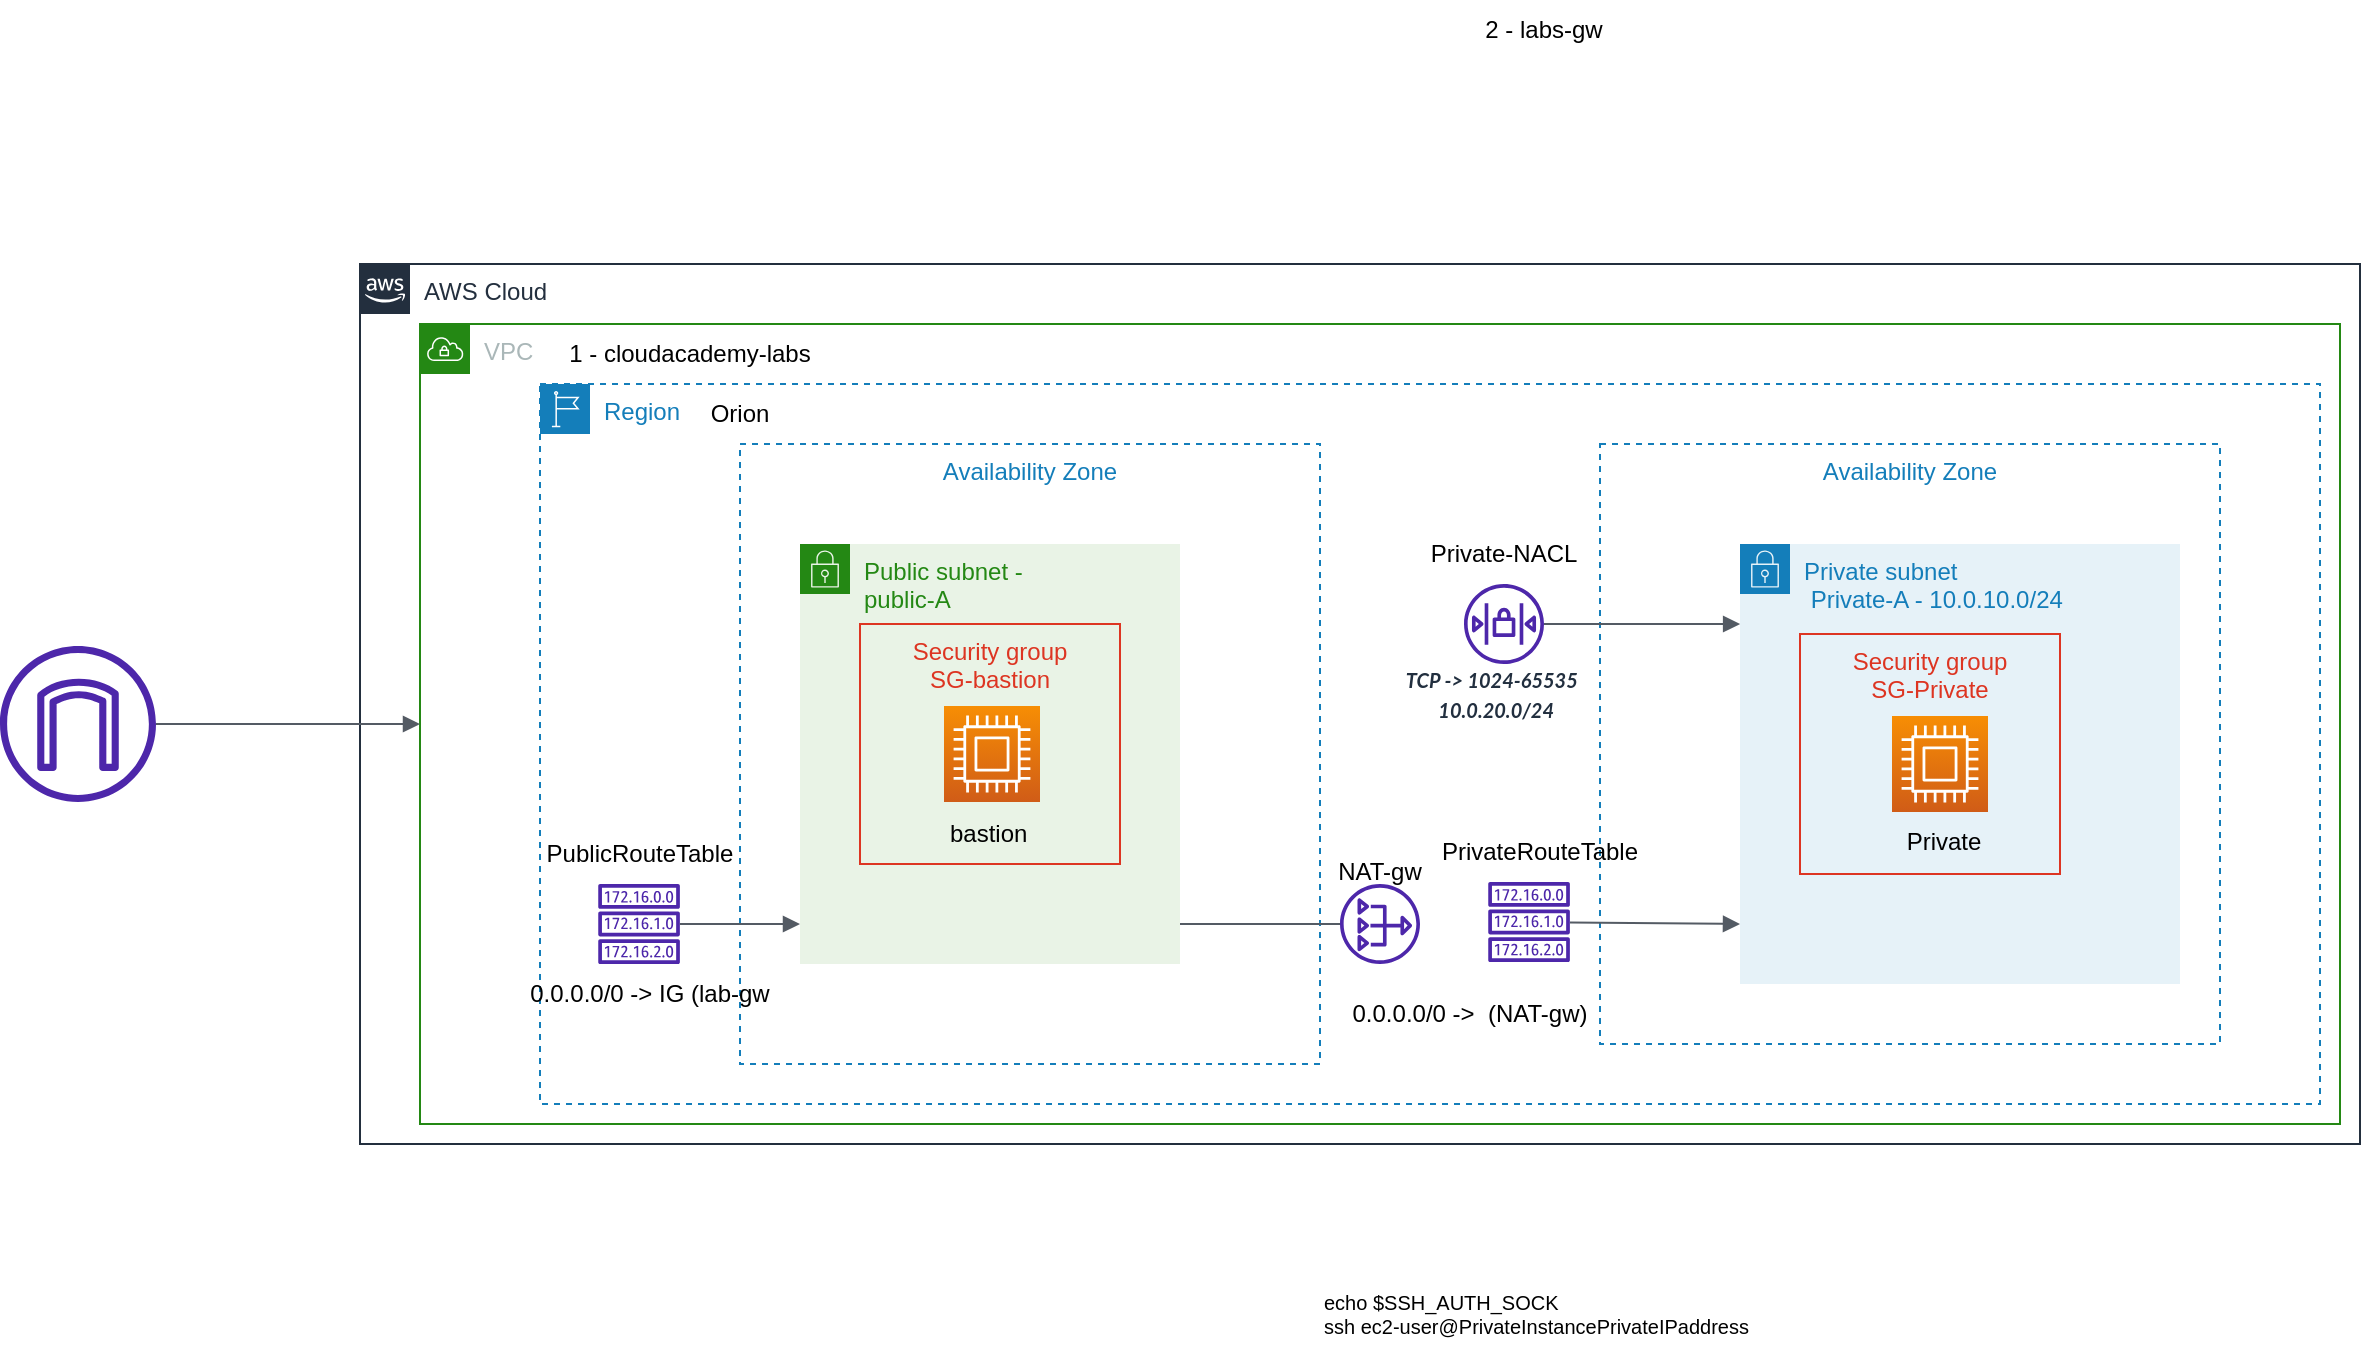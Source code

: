 <mxfile version="20.8.22" type="github">
  <diagram name="Page-1" id="RfIlJ-SFWWCpv33yda18">
    <mxGraphModel dx="1961" dy="635" grid="1" gridSize="10" guides="1" tooltips="1" connect="1" arrows="1" fold="1" page="1" pageScale="1" pageWidth="850" pageHeight="1100" math="0" shadow="0">
      <root>
        <mxCell id="0" />
        <mxCell id="1" parent="0" />
        <mxCell id="rt-z2PcK_egYxDucwFoX-2" value="AWS Cloud" style="points=[[0,0],[0.25,0],[0.5,0],[0.75,0],[1,0],[1,0.25],[1,0.5],[1,0.75],[1,1],[0.75,1],[0.5,1],[0.25,1],[0,1],[0,0.75],[0,0.5],[0,0.25]];outlineConnect=0;gradientColor=none;html=1;whiteSpace=wrap;fontSize=12;fontStyle=0;container=1;pointerEvents=0;collapsible=0;recursiveResize=0;shape=mxgraph.aws4.group;grIcon=mxgraph.aws4.group_aws_cloud_alt;strokeColor=#232F3E;fillColor=none;verticalAlign=top;align=left;spacingLeft=30;fontColor=#232F3E;dashed=0;" parent="1" vertex="1">
          <mxGeometry x="-160" y="280" width="1000" height="440" as="geometry" />
        </mxCell>
        <mxCell id="rt-z2PcK_egYxDucwFoX-3" value="Region" style="points=[[0,0],[0.25,0],[0.5,0],[0.75,0],[1,0],[1,0.25],[1,0.5],[1,0.75],[1,1],[0.75,1],[0.5,1],[0.25,1],[0,1],[0,0.75],[0,0.5],[0,0.25]];outlineConnect=0;gradientColor=none;html=1;whiteSpace=wrap;fontSize=12;fontStyle=0;container=1;pointerEvents=0;collapsible=0;recursiveResize=0;shape=mxgraph.aws4.group;grIcon=mxgraph.aws4.group_region;strokeColor=#147EBA;fillColor=none;verticalAlign=top;align=left;spacingLeft=30;fontColor=#147EBA;dashed=1;" parent="1" vertex="1">
          <mxGeometry x="-70" y="340" width="890" height="360" as="geometry" />
        </mxCell>
        <mxCell id="rt-z2PcK_egYxDucwFoX-4" value="Availability Zone" style="fillColor=none;strokeColor=#147EBA;dashed=1;verticalAlign=top;fontStyle=0;fontColor=#147EBA;" parent="rt-z2PcK_egYxDucwFoX-3" vertex="1">
          <mxGeometry x="100" y="30" width="290" height="310" as="geometry" />
        </mxCell>
        <mxCell id="rt-z2PcK_egYxDucwFoX-5" value="Availability Zone" style="fillColor=none;strokeColor=#147EBA;dashed=1;verticalAlign=top;fontStyle=0;fontColor=#147EBA;" parent="rt-z2PcK_egYxDucwFoX-3" vertex="1">
          <mxGeometry x="530" y="30" width="310" height="300" as="geometry" />
        </mxCell>
        <mxCell id="rt-z2PcK_egYxDucwFoX-6" value="Public subnet -&amp;nbsp;&lt;br&gt;public-A&amp;nbsp;" style="points=[[0,0],[0.25,0],[0.5,0],[0.75,0],[1,0],[1,0.25],[1,0.5],[1,0.75],[1,1],[0.75,1],[0.5,1],[0.25,1],[0,1],[0,0.75],[0,0.5],[0,0.25]];outlineConnect=0;gradientColor=none;html=1;whiteSpace=wrap;fontSize=12;fontStyle=0;container=1;pointerEvents=0;collapsible=0;recursiveResize=0;shape=mxgraph.aws4.group;grIcon=mxgraph.aws4.group_security_group;grStroke=0;strokeColor=#248814;fillColor=#E9F3E6;verticalAlign=top;align=left;spacingLeft=30;fontColor=#248814;dashed=0;" parent="rt-z2PcK_egYxDucwFoX-3" vertex="1">
          <mxGeometry x="130" y="80" width="190" height="210" as="geometry" />
        </mxCell>
        <mxCell id="rt-z2PcK_egYxDucwFoX-7" value="Private subnet&amp;nbsp;&lt;br&gt;&amp;nbsp;Private-A -&amp;nbsp;10.0.10.0/24" style="points=[[0,0],[0.25,0],[0.5,0],[0.75,0],[1,0],[1,0.25],[1,0.5],[1,0.75],[1,1],[0.75,1],[0.5,1],[0.25,1],[0,1],[0,0.75],[0,0.5],[0,0.25]];outlineConnect=0;gradientColor=none;html=1;whiteSpace=wrap;fontSize=12;fontStyle=0;container=1;pointerEvents=0;collapsible=0;recursiveResize=0;shape=mxgraph.aws4.group;grIcon=mxgraph.aws4.group_security_group;grStroke=0;strokeColor=#147EBA;fillColor=#E6F2F8;verticalAlign=top;align=left;spacingLeft=30;fontColor=#147EBA;dashed=0;" parent="rt-z2PcK_egYxDucwFoX-3" vertex="1">
          <mxGeometry x="600" y="80" width="220" height="220" as="geometry" />
        </mxCell>
        <mxCell id="rt-z2PcK_egYxDucwFoX-8" value="Orion" style="text;html=1;strokeColor=none;fillColor=none;align=center;verticalAlign=middle;whiteSpace=wrap;rounded=0;" parent="rt-z2PcK_egYxDucwFoX-3" vertex="1">
          <mxGeometry x="70" width="60" height="30" as="geometry" />
        </mxCell>
        <mxCell id="rt-z2PcK_egYxDucwFoX-20" value="Security group&#xa;SG-bastion" style="fillColor=none;strokeColor=#DD3522;verticalAlign=top;fontStyle=0;fontColor=#DD3522;" parent="rt-z2PcK_egYxDucwFoX-3" vertex="1">
          <mxGeometry x="160" y="120" width="130" height="120" as="geometry" />
        </mxCell>
        <mxCell id="bbcitxbQNmKWr8xey9Zj-7" value="" style="sketch=0;points=[[0,0,0],[0.25,0,0],[0.5,0,0],[0.75,0,0],[1,0,0],[0,1,0],[0.25,1,0],[0.5,1,0],[0.75,1,0],[1,1,0],[0,0.25,0],[0,0.5,0],[0,0.75,0],[1,0.25,0],[1,0.5,0],[1,0.75,0]];outlineConnect=0;fontColor=#232F3E;gradientColor=#F78E04;gradientDirection=north;fillColor=#D05C17;strokeColor=#ffffff;dashed=0;verticalLabelPosition=bottom;verticalAlign=top;align=center;html=1;fontSize=12;fontStyle=0;aspect=fixed;shape=mxgraph.aws4.resourceIcon;resIcon=mxgraph.aws4.compute;" vertex="1" parent="rt-z2PcK_egYxDucwFoX-3">
          <mxGeometry x="676" y="166" width="48" height="48" as="geometry" />
        </mxCell>
        <mxCell id="bbcitxbQNmKWr8xey9Zj-8" value="Private" style="text;html=1;strokeColor=none;fillColor=none;align=center;verticalAlign=middle;whiteSpace=wrap;rounded=0;" vertex="1" parent="rt-z2PcK_egYxDucwFoX-3">
          <mxGeometry x="672" y="214" width="60" height="30" as="geometry" />
        </mxCell>
        <mxCell id="bbcitxbQNmKWr8xey9Zj-9" value="Security group&#xa;SG-Private" style="fillColor=none;strokeColor=#DD3522;verticalAlign=top;fontStyle=0;fontColor=#DD3522;" vertex="1" parent="rt-z2PcK_egYxDucwFoX-3">
          <mxGeometry x="630" y="125" width="130" height="120" as="geometry" />
        </mxCell>
        <mxCell id="rt-z2PcK_egYxDucwFoX-10" value="VPC" style="points=[[0,0],[0.25,0],[0.5,0],[0.75,0],[1,0],[1,0.25],[1,0.5],[1,0.75],[1,1],[0.75,1],[0.5,1],[0.25,1],[0,1],[0,0.75],[0,0.5],[0,0.25]];outlineConnect=0;gradientColor=none;html=1;whiteSpace=wrap;fontSize=12;fontStyle=0;container=1;pointerEvents=0;collapsible=0;recursiveResize=0;shape=mxgraph.aws4.group;grIcon=mxgraph.aws4.group_vpc;strokeColor=#248814;fillColor=none;verticalAlign=top;align=left;spacingLeft=30;fontColor=#AAB7B8;dashed=0;" parent="1" vertex="1">
          <mxGeometry x="-130" y="310" width="960" height="400" as="geometry" />
        </mxCell>
        <mxCell id="rt-z2PcK_egYxDucwFoX-11" value="1 - cloudacademy-labs" style="text;html=1;strokeColor=none;fillColor=none;align=center;verticalAlign=middle;whiteSpace=wrap;rounded=0;" parent="rt-z2PcK_egYxDucwFoX-10" vertex="1">
          <mxGeometry x="30" width="210" height="30" as="geometry" />
        </mxCell>
        <mxCell id="rt-z2PcK_egYxDucwFoX-19" value="" style="sketch=0;points=[[0,0,0],[0.25,0,0],[0.5,0,0],[0.75,0,0],[1,0,0],[0,1,0],[0.25,1,0],[0.5,1,0],[0.75,1,0],[1,1,0],[0,0.25,0],[0,0.5,0],[0,0.75,0],[1,0.25,0],[1,0.5,0],[1,0.75,0]];outlineConnect=0;fontColor=#232F3E;gradientColor=#F78E04;gradientDirection=north;fillColor=#D05C17;strokeColor=#ffffff;dashed=0;verticalLabelPosition=bottom;verticalAlign=top;align=center;html=1;fontSize=12;fontStyle=0;aspect=fixed;shape=mxgraph.aws4.resourceIcon;resIcon=mxgraph.aws4.compute;" parent="rt-z2PcK_egYxDucwFoX-10" vertex="1">
          <mxGeometry x="262" y="191" width="48" height="48" as="geometry" />
        </mxCell>
        <mxCell id="rt-z2PcK_egYxDucwFoX-9" value="bastion&amp;nbsp;" style="text;html=1;strokeColor=none;fillColor=none;align=center;verticalAlign=middle;whiteSpace=wrap;rounded=0;" parent="rt-z2PcK_egYxDucwFoX-10" vertex="1">
          <mxGeometry x="256" y="240" width="60" height="30" as="geometry" />
        </mxCell>
        <mxCell id="rt-z2PcK_egYxDucwFoX-16" value="" style="sketch=0;outlineConnect=0;fontColor=#232F3E;gradientColor=none;fillColor=#4D27AA;strokeColor=none;dashed=0;verticalLabelPosition=bottom;verticalAlign=top;align=center;html=1;fontSize=12;fontStyle=0;aspect=fixed;pointerEvents=1;shape=mxgraph.aws4.route_table;" parent="rt-z2PcK_egYxDucwFoX-10" vertex="1">
          <mxGeometry x="89" y="280" width="41.06" height="40" as="geometry" />
        </mxCell>
        <mxCell id="rt-z2PcK_egYxDucwFoX-23" value="PublicRouteTable" style="text;html=1;strokeColor=none;fillColor=none;align=center;verticalAlign=middle;whiteSpace=wrap;rounded=0;" parent="rt-z2PcK_egYxDucwFoX-10" vertex="1">
          <mxGeometry x="79.53" y="250" width="60" height="30" as="geometry" />
        </mxCell>
        <mxCell id="rt-z2PcK_egYxDucwFoX-17" value="" style="sketch=0;outlineConnect=0;fontColor=#232F3E;gradientColor=none;fillColor=#4D27AA;strokeColor=none;dashed=0;verticalLabelPosition=bottom;verticalAlign=top;align=center;html=1;fontSize=12;fontStyle=0;aspect=fixed;pointerEvents=1;shape=mxgraph.aws4.route_table;" parent="rt-z2PcK_egYxDucwFoX-10" vertex="1">
          <mxGeometry x="534" y="279" width="41.06" height="40" as="geometry" />
        </mxCell>
        <mxCell id="rt-z2PcK_egYxDucwFoX-22" value="PrivateRouteTable" style="text;html=1;strokeColor=none;fillColor=none;align=center;verticalAlign=middle;whiteSpace=wrap;rounded=0;" parent="rt-z2PcK_egYxDucwFoX-10" vertex="1">
          <mxGeometry x="530" y="249" width="60" height="30" as="geometry" />
        </mxCell>
        <mxCell id="rt-z2PcK_egYxDucwFoX-18" value="0.0.0.0/0 -&amp;gt; IG (lab-gw" style="text;html=1;strokeColor=none;fillColor=none;align=center;verticalAlign=middle;whiteSpace=wrap;rounded=0;" parent="rt-z2PcK_egYxDucwFoX-10" vertex="1">
          <mxGeometry x="50" y="320" width="130" height="30" as="geometry" />
        </mxCell>
        <mxCell id="bbcitxbQNmKWr8xey9Zj-1" value="" style="sketch=0;outlineConnect=0;fontColor=#232F3E;gradientColor=none;fillColor=#4D27AA;strokeColor=none;dashed=0;verticalLabelPosition=bottom;verticalAlign=top;align=center;html=1;fontSize=12;fontStyle=0;aspect=fixed;pointerEvents=1;shape=mxgraph.aws4.network_access_control_list;" vertex="1" parent="rt-z2PcK_egYxDucwFoX-10">
          <mxGeometry x="522" y="130" width="40" height="40" as="geometry" />
        </mxCell>
        <mxCell id="bbcitxbQNmKWr8xey9Zj-3" value="Private-NACL" style="text;html=1;strokeColor=none;fillColor=none;align=center;verticalAlign=middle;whiteSpace=wrap;rounded=0;" vertex="1" parent="rt-z2PcK_egYxDucwFoX-10">
          <mxGeometry x="500" y="100" width="84" height="30" as="geometry" />
        </mxCell>
        <mxCell id="bbcitxbQNmKWr8xey9Zj-6" value="&lt;b style=&quot;font-size: 10px;&quot;&gt;&lt;em style=&quot;color: rgb(34, 47, 63); font-family: Lato, &amp;quot;Helvetica Neue&amp;quot;, Helvetica, Roboto, sans-serif; text-align: left; background-color: rgb(255, 255, 255);&quot;&gt;&lt;font style=&quot;font-size: 10px;&quot;&gt;TCP -&amp;gt; 1024-65535&amp;nbsp;&lt;br&gt;&amp;nbsp;&lt;/font&gt;&lt;/em&gt;&lt;font style=&quot;font-size: 10px;&quot; face=&quot;Lato, Helvetica Neue, Helvetica, Roboto, sans-serif&quot; color=&quot;#222f3f&quot;&gt;&lt;i&gt;10.0.20.0/24&lt;/i&gt;&lt;/font&gt;&lt;/b&gt;" style="text;html=1;strokeColor=none;fillColor=none;align=center;verticalAlign=middle;whiteSpace=wrap;rounded=0;" vertex="1" parent="rt-z2PcK_egYxDucwFoX-10">
          <mxGeometry x="450" y="170" width="174" height="30" as="geometry" />
        </mxCell>
        <mxCell id="bbcitxbQNmKWr8xey9Zj-11" value="" style="sketch=0;outlineConnect=0;fontColor=#232F3E;gradientColor=none;fillColor=#4D27AA;strokeColor=none;dashed=0;verticalLabelPosition=bottom;verticalAlign=top;align=center;html=1;fontSize=12;fontStyle=0;aspect=fixed;pointerEvents=1;shape=mxgraph.aws4.nat_gateway;" vertex="1" parent="rt-z2PcK_egYxDucwFoX-10">
          <mxGeometry x="460" y="280" width="40" height="40" as="geometry" />
        </mxCell>
        <mxCell id="bbcitxbQNmKWr8xey9Zj-13" value="" style="html=1;endArrow=none;elbow=vertical;startArrow=none;endFill=0;strokeColor=#545B64;rounded=0;" edge="1" parent="rt-z2PcK_egYxDucwFoX-10">
          <mxGeometry width="100" relative="1" as="geometry">
            <mxPoint x="380" y="300" as="sourcePoint" />
            <mxPoint x="460" y="300" as="targetPoint" />
          </mxGeometry>
        </mxCell>
        <mxCell id="bbcitxbQNmKWr8xey9Zj-14" value="0.0.0.0/0 -&amp;gt;&amp;nbsp; (NAT-gw)" style="text;html=1;strokeColor=none;fillColor=none;align=center;verticalAlign=middle;whiteSpace=wrap;rounded=0;" vertex="1" parent="rt-z2PcK_egYxDucwFoX-10">
          <mxGeometry x="460" y="330" width="130" height="30" as="geometry" />
        </mxCell>
        <mxCell id="bbcitxbQNmKWr8xey9Zj-15" value="NAT-gw" style="text;html=1;strokeColor=none;fillColor=none;align=center;verticalAlign=middle;whiteSpace=wrap;rounded=0;" vertex="1" parent="rt-z2PcK_egYxDucwFoX-10">
          <mxGeometry x="450" y="259" width="60" height="30" as="geometry" />
        </mxCell>
        <mxCell id="rt-z2PcK_egYxDucwFoX-12" value="" style="sketch=0;outlineConnect=0;fontColor=#232F3E;gradientColor=none;fillColor=#4D27AA;strokeColor=none;dashed=0;verticalLabelPosition=bottom;verticalAlign=top;align=center;html=1;fontSize=12;fontStyle=0;aspect=fixed;pointerEvents=1;shape=mxgraph.aws4.internet_gateway;" parent="1" vertex="1">
          <mxGeometry x="-340" y="471" width="78" height="78" as="geometry" />
        </mxCell>
        <mxCell id="rt-z2PcK_egYxDucwFoX-13" value="2 - labs-gw" style="text;html=1;strokeColor=none;fillColor=none;align=center;verticalAlign=middle;whiteSpace=wrap;rounded=0;" parent="1" vertex="1">
          <mxGeometry x="390" y="148" width="84" height="30" as="geometry" />
        </mxCell>
        <mxCell id="rt-z2PcK_egYxDucwFoX-15" value="" style="html=1;endArrow=none;elbow=vertical;startArrow=block;startFill=1;strokeColor=#545B64;rounded=0;" parent="1" target="rt-z2PcK_egYxDucwFoX-12" edge="1" source="rt-z2PcK_egYxDucwFoX-10">
          <mxGeometry width="100" relative="1" as="geometry">
            <mxPoint x="-180" y="559" as="sourcePoint" />
            <mxPoint x="420" y="360" as="targetPoint" />
          </mxGeometry>
        </mxCell>
        <mxCell id="rt-z2PcK_egYxDucwFoX-24" value="" style="edgeStyle=orthogonalEdgeStyle;html=1;endArrow=block;elbow=vertical;startArrow=none;endFill=1;strokeColor=#545B64;rounded=0;" parent="1" source="rt-z2PcK_egYxDucwFoX-16" edge="1">
          <mxGeometry width="100" relative="1" as="geometry">
            <mxPoint x="390" y="510" as="sourcePoint" />
            <mxPoint x="60" y="610" as="targetPoint" />
          </mxGeometry>
        </mxCell>
        <mxCell id="rt-z2PcK_egYxDucwFoX-26" value="" style="html=1;endArrow=block;elbow=vertical;startArrow=none;endFill=1;strokeColor=#545B64;rounded=0;" parent="1" source="rt-z2PcK_egYxDucwFoX-17" edge="1">
          <mxGeometry width="100" relative="1" as="geometry">
            <mxPoint x="10" y="620" as="sourcePoint" />
            <mxPoint x="530" y="610" as="targetPoint" />
          </mxGeometry>
        </mxCell>
        <mxCell id="bbcitxbQNmKWr8xey9Zj-4" value="" style="html=1;endArrow=block;elbow=vertical;startArrow=none;endFill=1;strokeColor=#545B64;rounded=0;entryX=0.226;entryY=0.3;entryDx=0;entryDy=0;entryPerimeter=0;" edge="1" parent="1" source="bbcitxbQNmKWr8xey9Zj-1" target="rt-z2PcK_egYxDucwFoX-5">
          <mxGeometry width="100" relative="1" as="geometry">
            <mxPoint x="10" y="620" as="sourcePoint" />
            <mxPoint x="70" y="620" as="targetPoint" />
          </mxGeometry>
        </mxCell>
        <mxCell id="bbcitxbQNmKWr8xey9Zj-10" value="echo $SSH_AUTH_SOCK&lt;br&gt;&lt;div style=&quot;&quot;&gt;&lt;span style=&quot;background-color: initial;&quot;&gt;ssh ec2-user@PrivateInstancePrivateIPaddress&lt;/span&gt;&lt;/div&gt;" style="text;html=1;strokeColor=none;fillColor=none;align=left;verticalAlign=middle;whiteSpace=wrap;rounded=0;fontSize=10;" vertex="1" parent="1">
          <mxGeometry x="320" y="790" width="220" height="30" as="geometry" />
        </mxCell>
      </root>
    </mxGraphModel>
  </diagram>
</mxfile>
